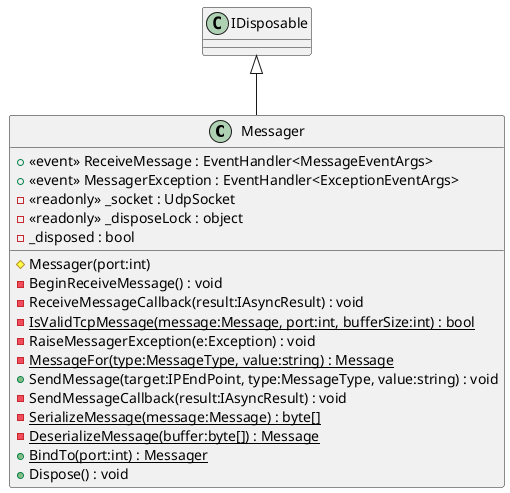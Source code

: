 @startuml
class Messager {
    +  <<event>> ReceiveMessage : EventHandler<MessageEventArgs> 
    +  <<event>> MessagerException : EventHandler<ExceptionEventArgs> 
    - <<readonly>> _socket : UdpSocket
    - <<readonly>> _disposeLock : object
    - _disposed : bool
    # Messager(port:int)
    - BeginReceiveMessage() : void
    - ReceiveMessageCallback(result:IAsyncResult) : void
    - {static} IsValidTcpMessage(message:Message, port:int, bufferSize:int) : bool
    - RaiseMessagerException(e:Exception) : void
    - {static} MessageFor(type:MessageType, value:string) : Message
    + SendMessage(target:IPEndPoint, type:MessageType, value:string) : void
    - SendMessageCallback(result:IAsyncResult) : void
    - {static} SerializeMessage(message:Message) : byte[]
    - {static} DeserializeMessage(buffer:byte[]) : Message
    + {static} BindTo(port:int) : Messager
    + Dispose() : void
}
IDisposable <|-- Messager
@enduml
